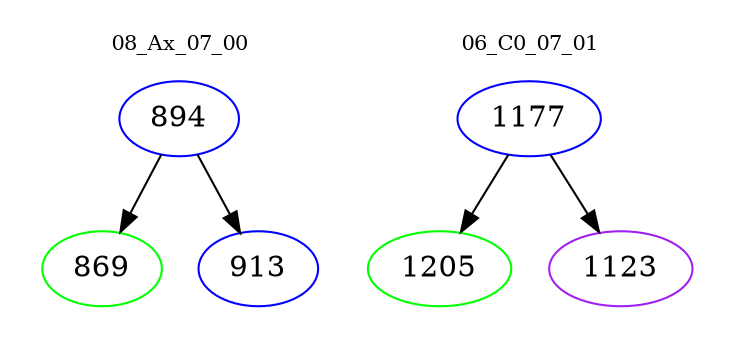 digraph{
subgraph cluster_0 {
color = white
label = "08_Ax_07_00";
fontsize=10;
T0_894 [label="894", color="blue"]
T0_894 -> T0_869 [color="black"]
T0_869 [label="869", color="green"]
T0_894 -> T0_913 [color="black"]
T0_913 [label="913", color="blue"]
}
subgraph cluster_1 {
color = white
label = "06_C0_07_01";
fontsize=10;
T1_1177 [label="1177", color="blue"]
T1_1177 -> T1_1205 [color="black"]
T1_1205 [label="1205", color="green"]
T1_1177 -> T1_1123 [color="black"]
T1_1123 [label="1123", color="purple"]
}
}
